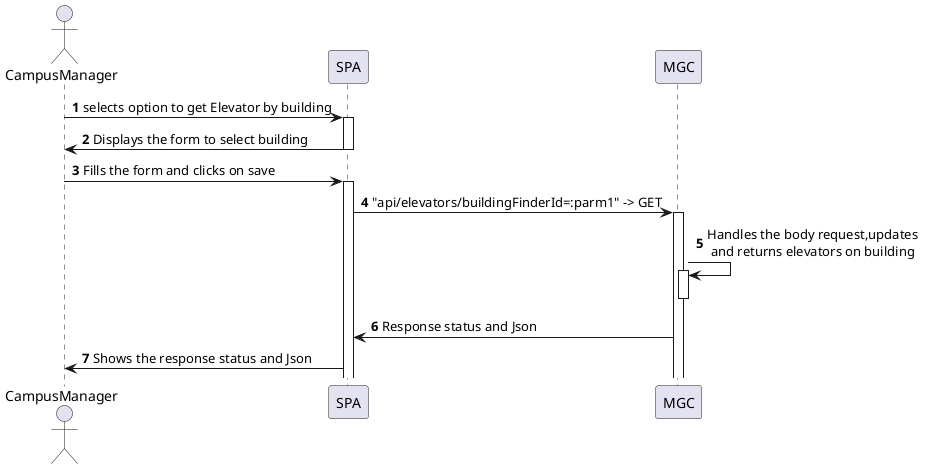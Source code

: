 @startuml
'https://plantuml.com/sequence-diagram

autonumber
actor CampusManager
CampusManager -> SPA : selects option to get Elevator by building
activate SPA
CampusManager <- SPA : Displays the form to select building
deactivate SPA
CampusManager -> SPA : Fills the form and clicks on save
activate SPA
SPA -> MGC: "api/elevators/buildingFinderId=:parm1" -> GET
activate MGC

MGC -> MGC: Handles the body request,updates \n and returns elevators on building
activate MGC
deactivate MGC
SPA <- MGC: Response status and Json
CampusManager <- SPA: Shows the response status and Json





@enduml
